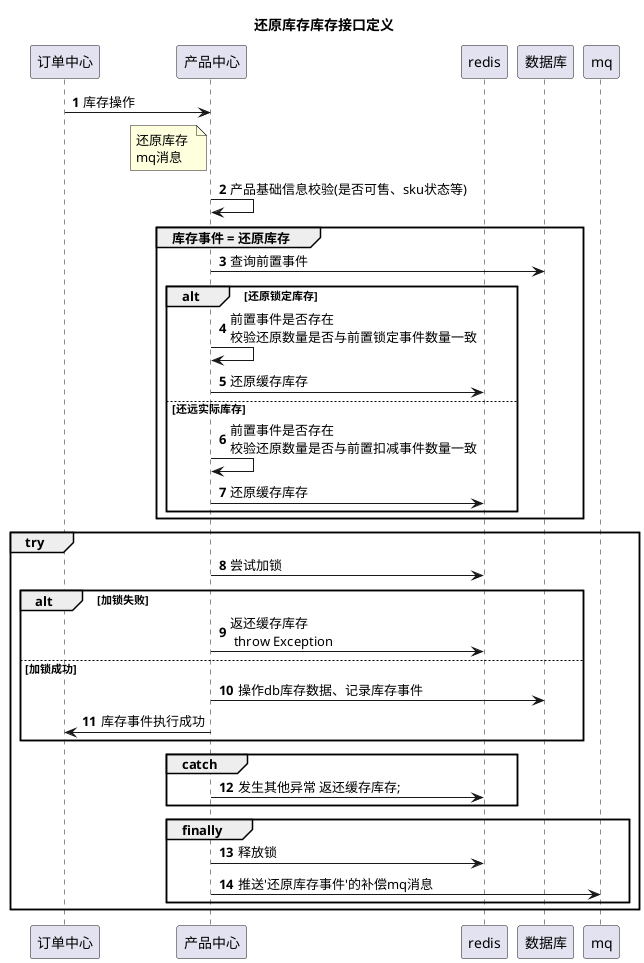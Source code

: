 @startuml
title 还原库存库存接口定义

autonumber
participant "订单中心" as vc
participant "产品中心" as cpm
participant "redis" as redis
participant "数据库" as db

vc -> cpm: 库存操作
note left of cpm:还原库存 \nmq消息


cpm -> cpm: 产品基础信息校验(是否可售、sku状态等)
group 库存事件 = 还原库存
    cpm -> db : 查询前置事件
    alt 还原锁定库存
        cpm -> cpm : 前置事件是否存在\n校验还原数量是否与前置锁定事件数量一致
        cpm -> redis: 还原缓存库存
    else 还远实际库存
        cpm -> cpm : 前置事件是否存在\n校验还原数量是否与前置扣减事件数量一致
        cpm -> redis: 还原缓存库存
    end
end

group try
'cpm->cpm:// 尝试加锁\nboolean isLocked = lock.tryLock(500, 1000, TimeUnit.MILLISECONDS);\n//    加锁失败 返还名额 throw ex\n        if (!isLocked) {\n                         cacheManager.atomicGetAndAdd(key, -num);\n                         throw new VcRpcException(CommonResponseCode.LockFailure);\n                     }        \n                     // 更新课程剩余名额\n                     trainDo.setScale(scale);\n                     trainService.updateTrain(trainDo, clientInfo);
    cpm->redis:尝试加锁
    alt 加锁失败
    cpm -> redis:返还缓存库存 \n throw Exception
    else 加锁成功
    cpm -> db :操作db库存数据、记录库存事件
    cpm -> vc :库存事件执行成功
    end
    group catch
        cpm -> redis: 发生其他异常 返还缓存库存;

    end

    group finally
        cpm -> redis: 释放锁
        cpm -> mq : 推送'还原库存事件'的补偿mq消息
    end
end

@enduml